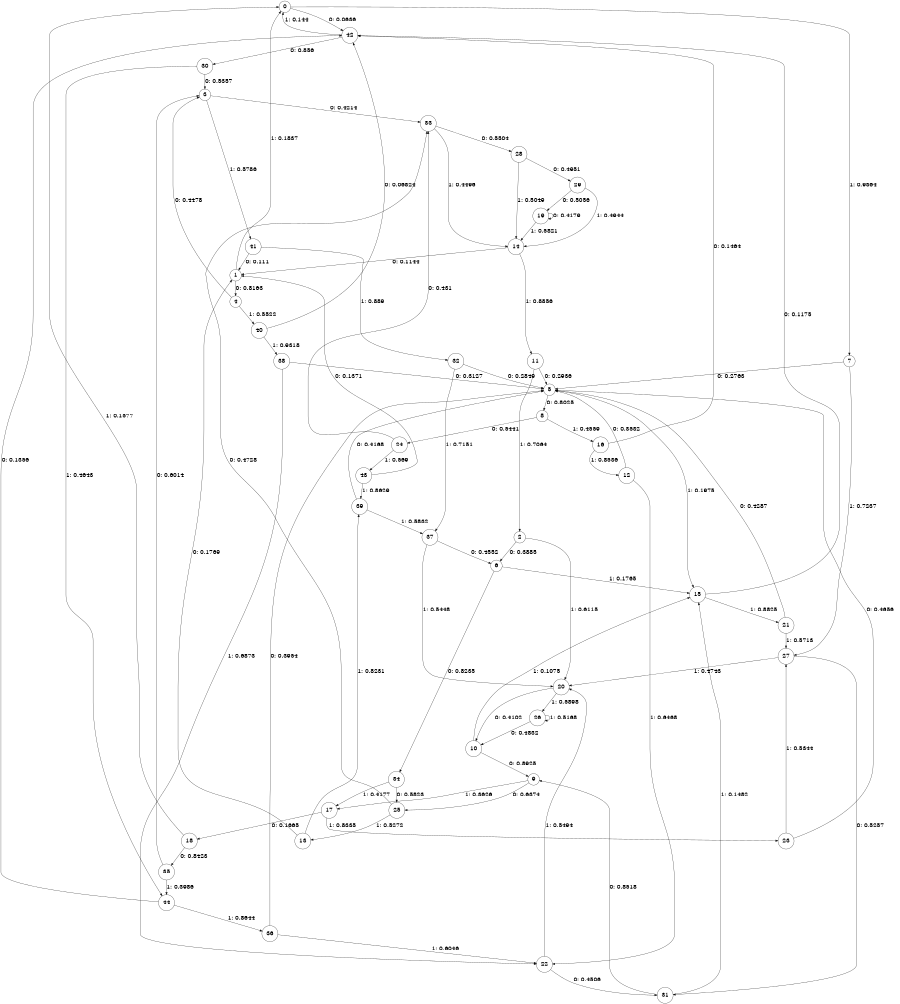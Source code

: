 digraph "ch23faceL8" {
size = "6,8.5";
ratio = "fill";
node [shape = circle];
node [fontsize = 24];
edge [fontsize = 24];
0 -> 42 [label = "0: 0.0636   "];
0 -> 7 [label = "1: 0.9364   "];
1 -> 4 [label = "0: 0.8163   "];
1 -> 0 [label = "1: 0.1837   "];
2 -> 6 [label = "0: 0.3885   "];
2 -> 20 [label = "1: 0.6115   "];
3 -> 33 [label = "0: 0.4214   "];
3 -> 41 [label = "1: 0.5786   "];
4 -> 3 [label = "0: 0.4478   "];
4 -> 40 [label = "1: 0.5522   "];
5 -> 8 [label = "0: 0.8025   "];
5 -> 15 [label = "1: 0.1975   "];
6 -> 34 [label = "0: 0.8235   "];
6 -> 15 [label = "1: 0.1765   "];
7 -> 5 [label = "0: 0.2763   "];
7 -> 27 [label = "1: 0.7237   "];
8 -> 24 [label = "0: 0.5441   "];
8 -> 16 [label = "1: 0.4559   "];
9 -> 25 [label = "0: 0.6374   "];
9 -> 17 [label = "1: 0.3626   "];
10 -> 9 [label = "0: 0.8925   "];
10 -> 15 [label = "1: 0.1075   "];
11 -> 5 [label = "0: 0.2936   "];
11 -> 2 [label = "1: 0.7064   "];
12 -> 5 [label = "0: 0.3532   "];
12 -> 22 [label = "1: 0.6468   "];
13 -> 1 [label = "0: 0.1769   "];
13 -> 39 [label = "1: 0.8231   "];
14 -> 1 [label = "0: 0.1144   "];
14 -> 11 [label = "1: 0.8856   "];
15 -> 42 [label = "0: 0.1175   "];
15 -> 21 [label = "1: 0.8825   "];
16 -> 42 [label = "0: 0.1464   "];
16 -> 12 [label = "1: 0.8536   "];
17 -> 18 [label = "0: 0.1665   "];
17 -> 23 [label = "1: 0.8335   "];
18 -> 35 [label = "0: 0.8423   "];
18 -> 0 [label = "1: 0.1577   "];
19 -> 19 [label = "0: 0.4179   "];
19 -> 14 [label = "1: 0.5821   "];
20 -> 10 [label = "0: 0.4102   "];
20 -> 26 [label = "1: 0.5898   "];
21 -> 5 [label = "0: 0.4287   "];
21 -> 27 [label = "1: 0.5713   "];
22 -> 31 [label = "0: 0.4506   "];
22 -> 20 [label = "1: 0.5494   "];
23 -> 5 [label = "0: 0.4656   "];
23 -> 27 [label = "1: 0.5344   "];
24 -> 33 [label = "0: 0.431    "];
24 -> 43 [label = "1: 0.569    "];
25 -> 33 [label = "0: 0.4728   "];
25 -> 13 [label = "1: 0.5272   "];
26 -> 10 [label = "0: 0.4832   "];
26 -> 26 [label = "1: 0.5168   "];
27 -> 31 [label = "0: 0.5257   "];
27 -> 20 [label = "1: 0.4743   "];
28 -> 29 [label = "0: 0.4951   "];
28 -> 14 [label = "1: 0.5049   "];
29 -> 19 [label = "0: 0.5056   "];
29 -> 14 [label = "1: 0.4944   "];
30 -> 3 [label = "0: 0.5357   "];
30 -> 44 [label = "1: 0.4643   "];
31 -> 9 [label = "0: 0.8518   "];
31 -> 15 [label = "1: 0.1482   "];
32 -> 5 [label = "0: 0.2849   "];
32 -> 37 [label = "1: 0.7151   "];
33 -> 28 [label = "0: 0.5504   "];
33 -> 14 [label = "1: 0.4496   "];
34 -> 25 [label = "0: 0.5823   "];
34 -> 17 [label = "1: 0.4177   "];
35 -> 3 [label = "0: 0.6014   "];
35 -> 44 [label = "1: 0.3986   "];
36 -> 5 [label = "0: 0.3954   "];
36 -> 22 [label = "1: 0.6046   "];
37 -> 6 [label = "0: 0.4552   "];
37 -> 20 [label = "1: 0.5448   "];
38 -> 5 [label = "0: 0.3127   "];
38 -> 22 [label = "1: 0.6873   "];
39 -> 5 [label = "0: 0.4168   "];
39 -> 37 [label = "1: 0.5832   "];
40 -> 42 [label = "0: 0.06824  "];
40 -> 38 [label = "1: 0.9318   "];
41 -> 1 [label = "0: 0.111    "];
41 -> 32 [label = "1: 0.889    "];
42 -> 30 [label = "0: 0.856    "];
42 -> 0 [label = "1: 0.144    "];
43 -> 1 [label = "0: 0.1371   "];
43 -> 39 [label = "1: 0.8629   "];
44 -> 42 [label = "0: 0.1356   "];
44 -> 36 [label = "1: 0.8644   "];
}